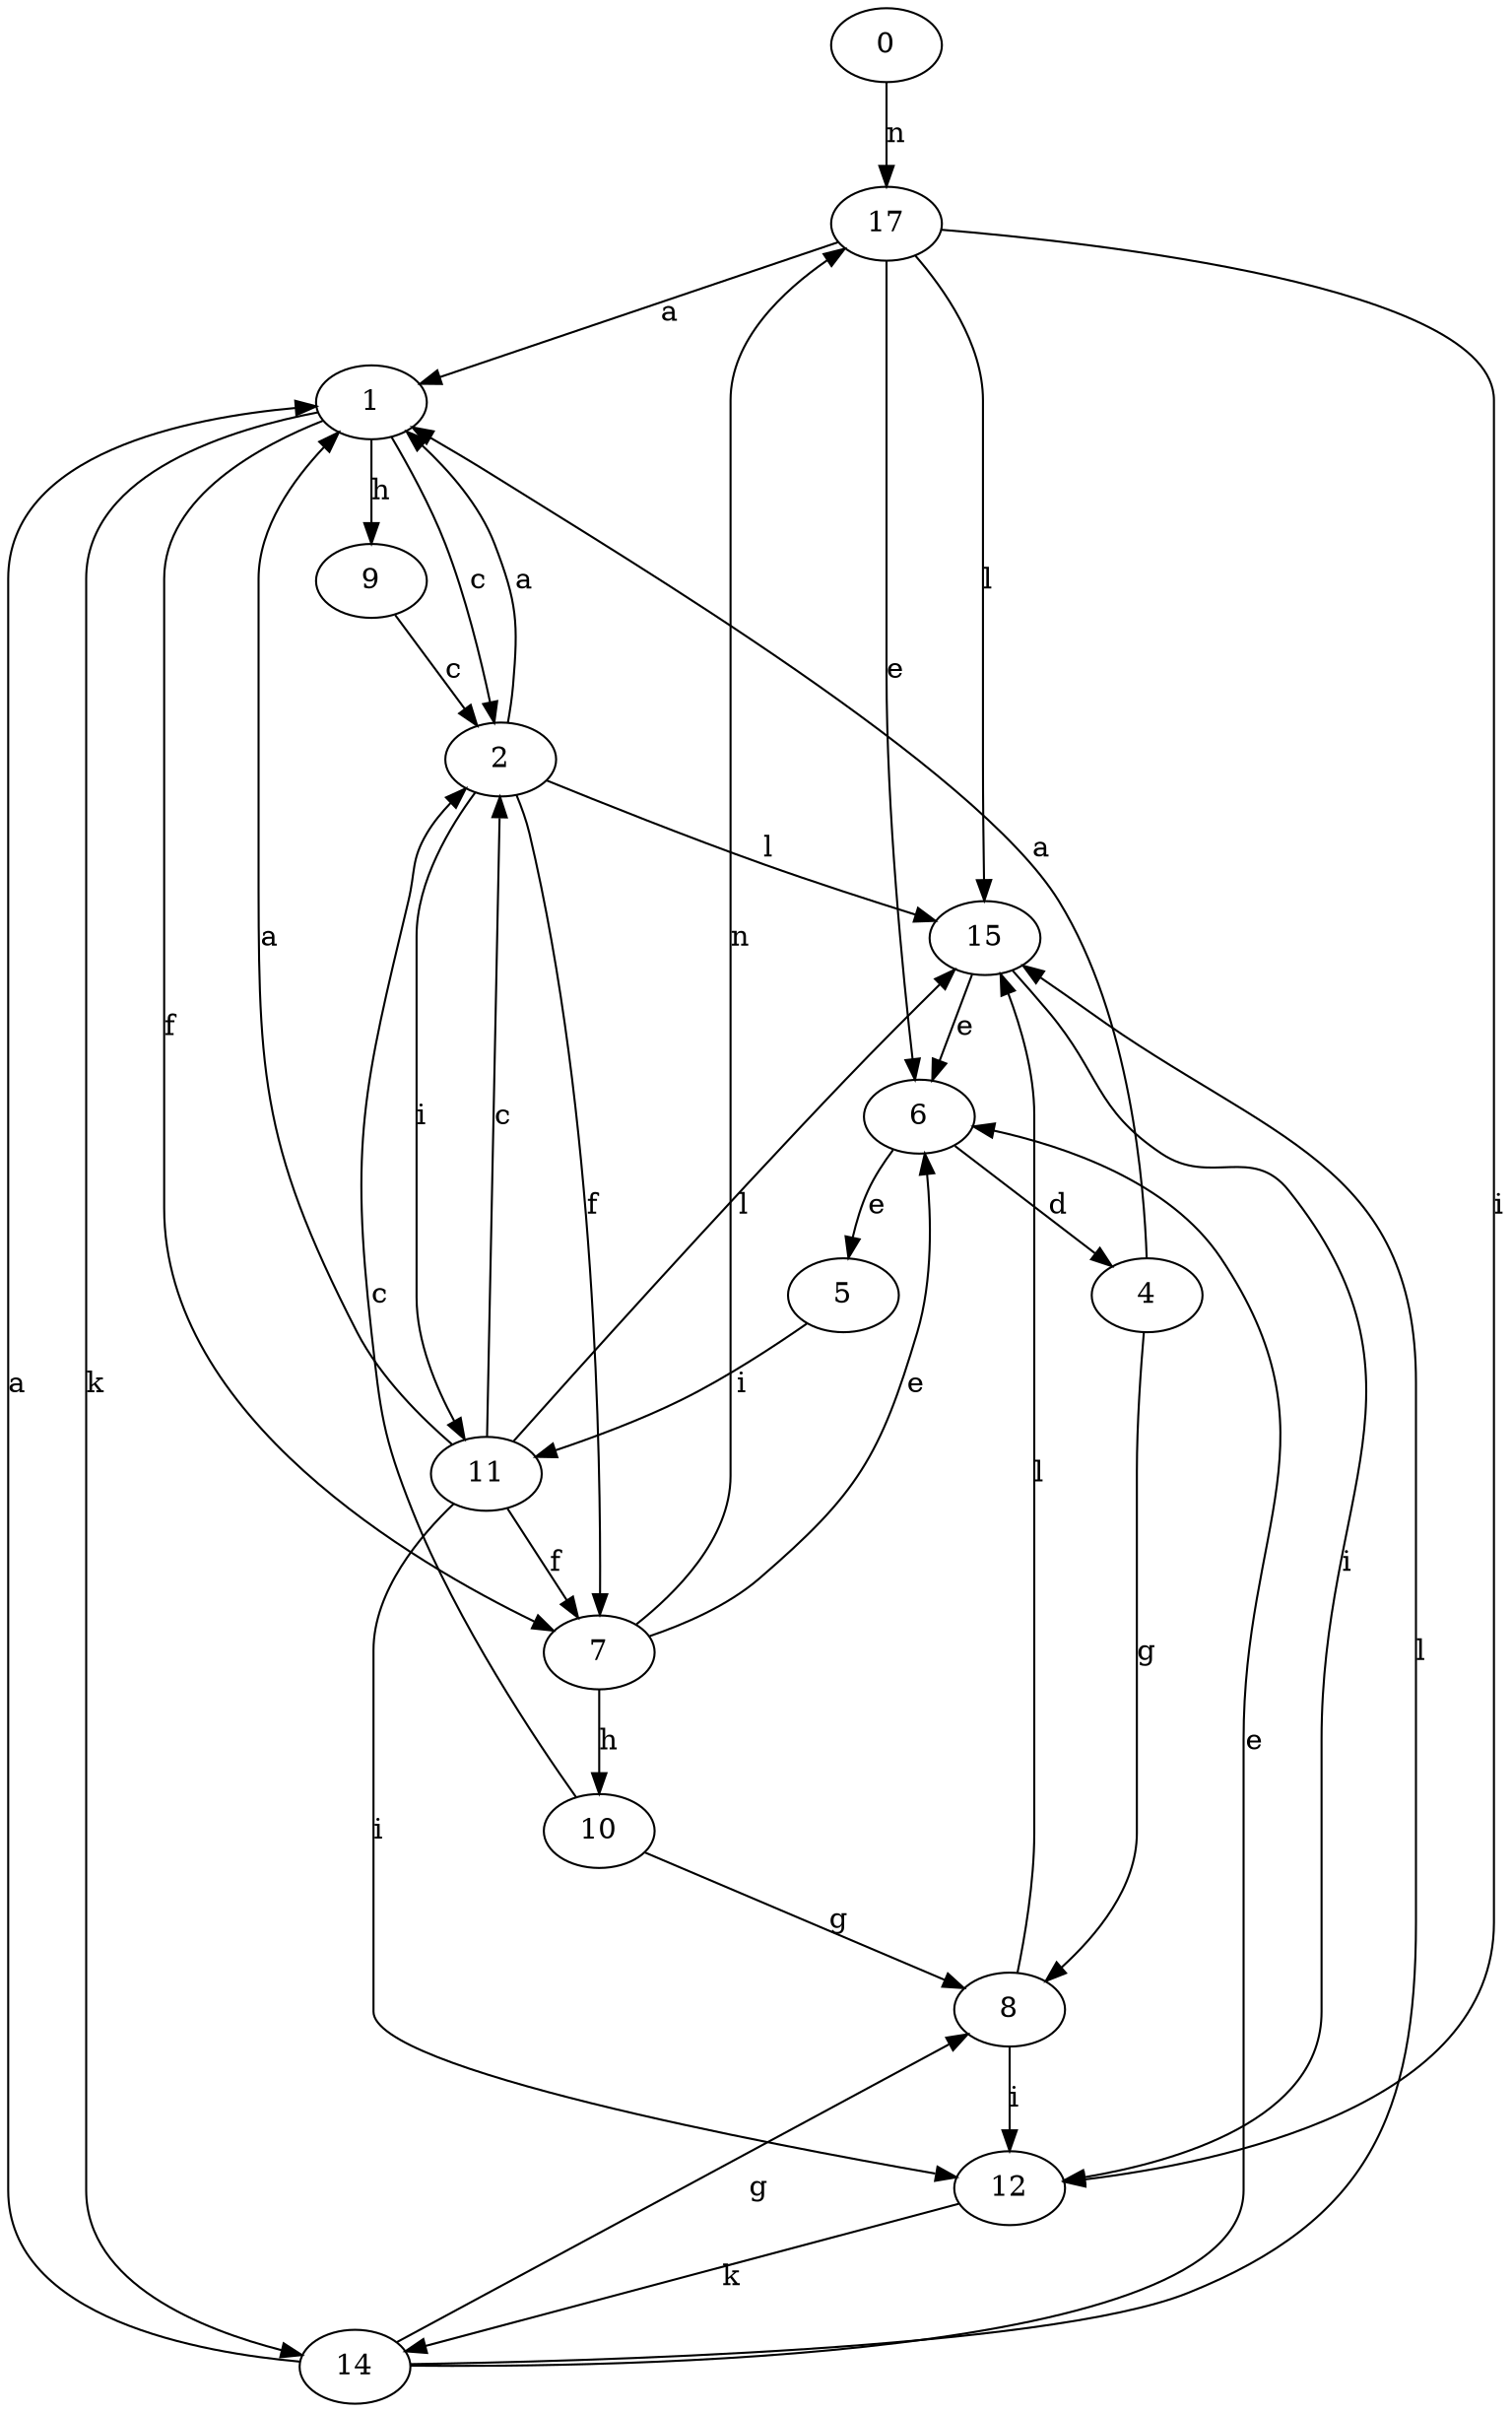 strict digraph  {
0;
1;
2;
4;
5;
6;
7;
8;
9;
10;
11;
12;
14;
15;
17;
0 -> 17  [label=n];
1 -> 2  [label=c];
1 -> 7  [label=f];
1 -> 9  [label=h];
1 -> 14  [label=k];
2 -> 1  [label=a];
2 -> 7  [label=f];
2 -> 11  [label=i];
2 -> 15  [label=l];
4 -> 1  [label=a];
4 -> 8  [label=g];
5 -> 11  [label=i];
6 -> 4  [label=d];
6 -> 5  [label=e];
7 -> 6  [label=e];
7 -> 10  [label=h];
7 -> 17  [label=n];
8 -> 12  [label=i];
8 -> 15  [label=l];
9 -> 2  [label=c];
10 -> 2  [label=c];
10 -> 8  [label=g];
11 -> 1  [label=a];
11 -> 2  [label=c];
11 -> 7  [label=f];
11 -> 12  [label=i];
11 -> 15  [label=l];
12 -> 14  [label=k];
14 -> 1  [label=a];
14 -> 6  [label=e];
14 -> 8  [label=g];
14 -> 15  [label=l];
15 -> 6  [label=e];
15 -> 12  [label=i];
17 -> 1  [label=a];
17 -> 6  [label=e];
17 -> 12  [label=i];
17 -> 15  [label=l];
}
